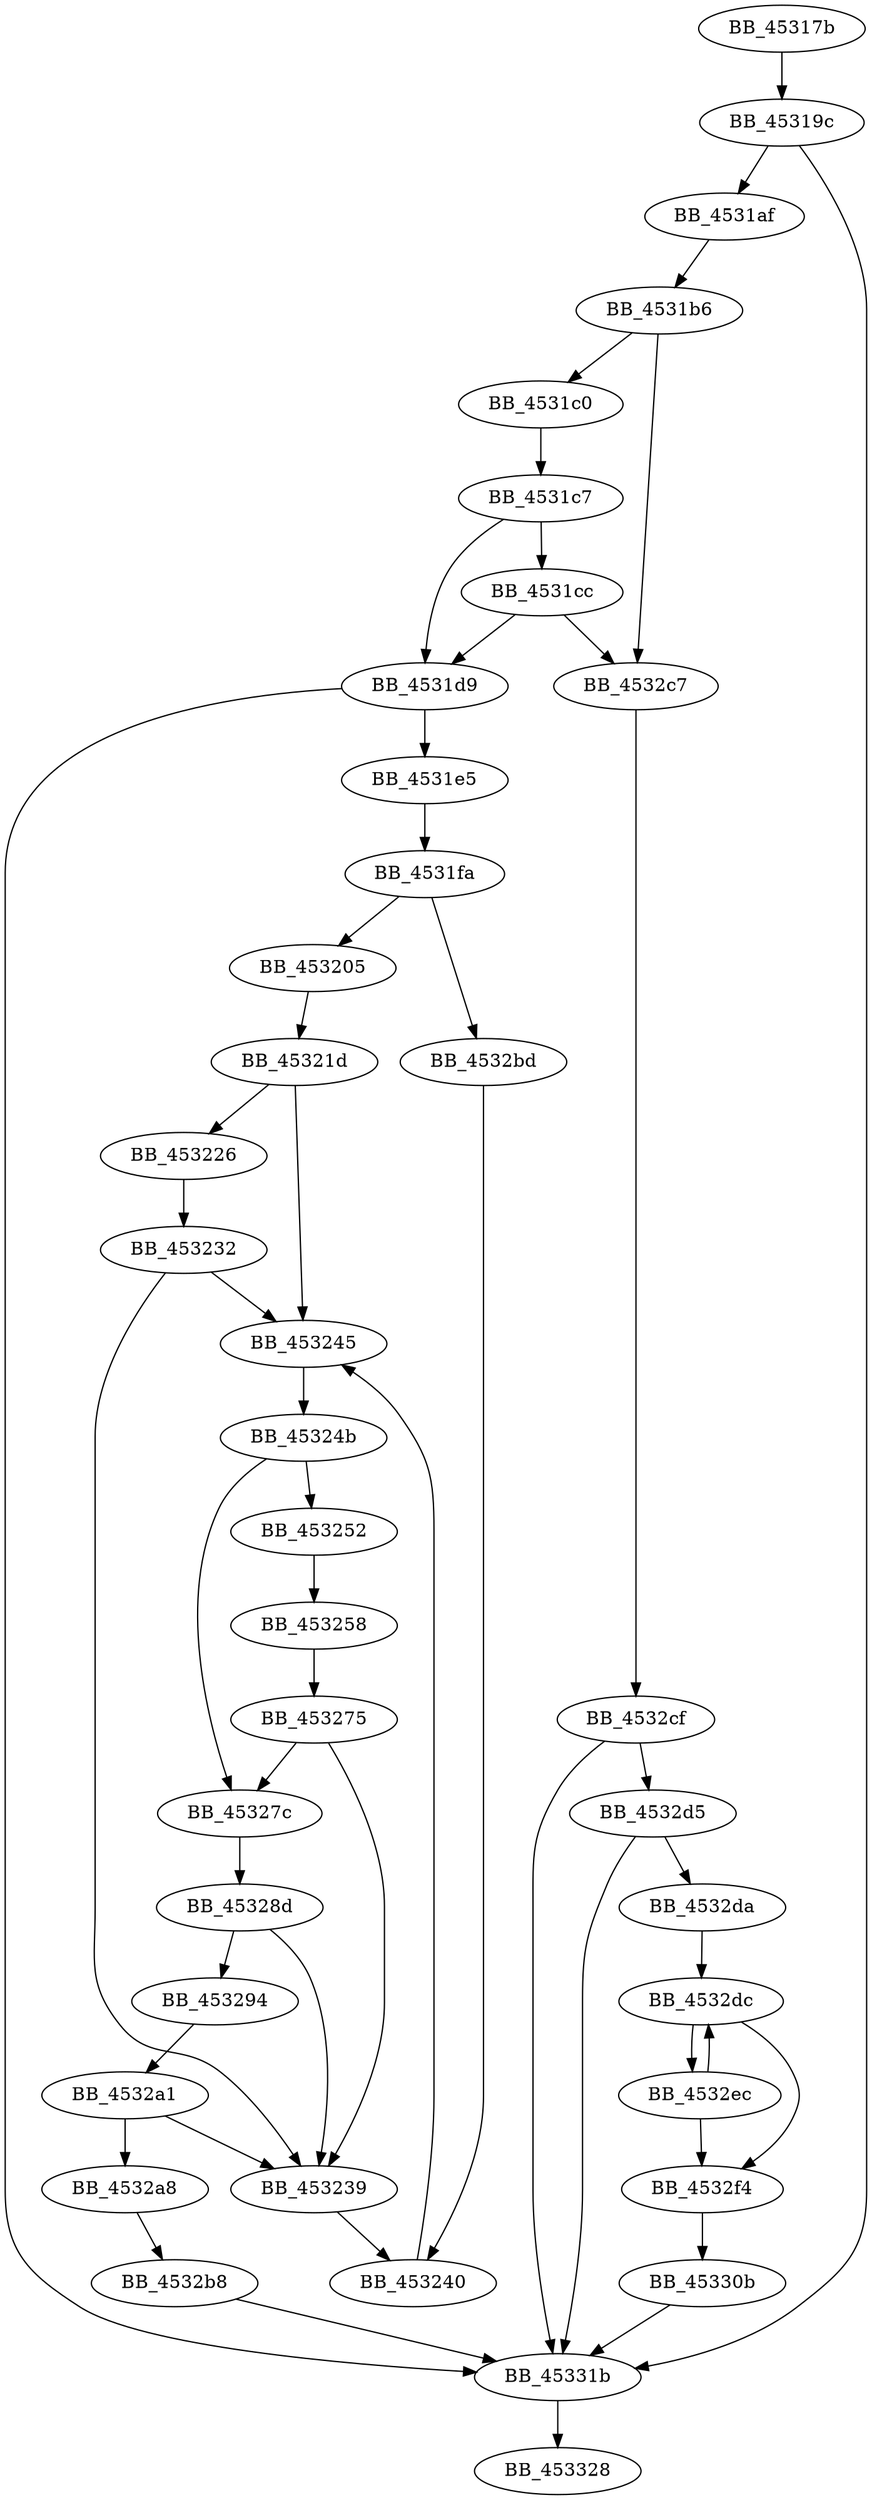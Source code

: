 DiGraph sub_45317B{
BB_45317b->BB_45319c
BB_45319c->BB_4531af
BB_45319c->BB_45331b
BB_4531af->BB_4531b6
BB_4531b6->BB_4531c0
BB_4531b6->BB_4532c7
BB_4531c0->BB_4531c7
BB_4531c7->BB_4531cc
BB_4531c7->BB_4531d9
BB_4531cc->BB_4531d9
BB_4531cc->BB_4532c7
BB_4531d9->BB_4531e5
BB_4531d9->BB_45331b
BB_4531e5->BB_4531fa
BB_4531fa->BB_453205
BB_4531fa->BB_4532bd
BB_453205->BB_45321d
BB_45321d->BB_453226
BB_45321d->BB_453245
BB_453226->BB_453232
BB_453232->BB_453239
BB_453232->BB_453245
BB_453239->BB_453240
BB_453240->BB_453245
BB_453245->BB_45324b
BB_45324b->BB_453252
BB_45324b->BB_45327c
BB_453252->BB_453258
BB_453258->BB_453275
BB_453275->BB_453239
BB_453275->BB_45327c
BB_45327c->BB_45328d
BB_45328d->BB_453239
BB_45328d->BB_453294
BB_453294->BB_4532a1
BB_4532a1->BB_453239
BB_4532a1->BB_4532a8
BB_4532a8->BB_4532b8
BB_4532b8->BB_45331b
BB_4532bd->BB_453240
BB_4532c7->BB_4532cf
BB_4532cf->BB_4532d5
BB_4532cf->BB_45331b
BB_4532d5->BB_4532da
BB_4532d5->BB_45331b
BB_4532da->BB_4532dc
BB_4532dc->BB_4532ec
BB_4532dc->BB_4532f4
BB_4532ec->BB_4532dc
BB_4532ec->BB_4532f4
BB_4532f4->BB_45330b
BB_45330b->BB_45331b
BB_45331b->BB_453328
}
